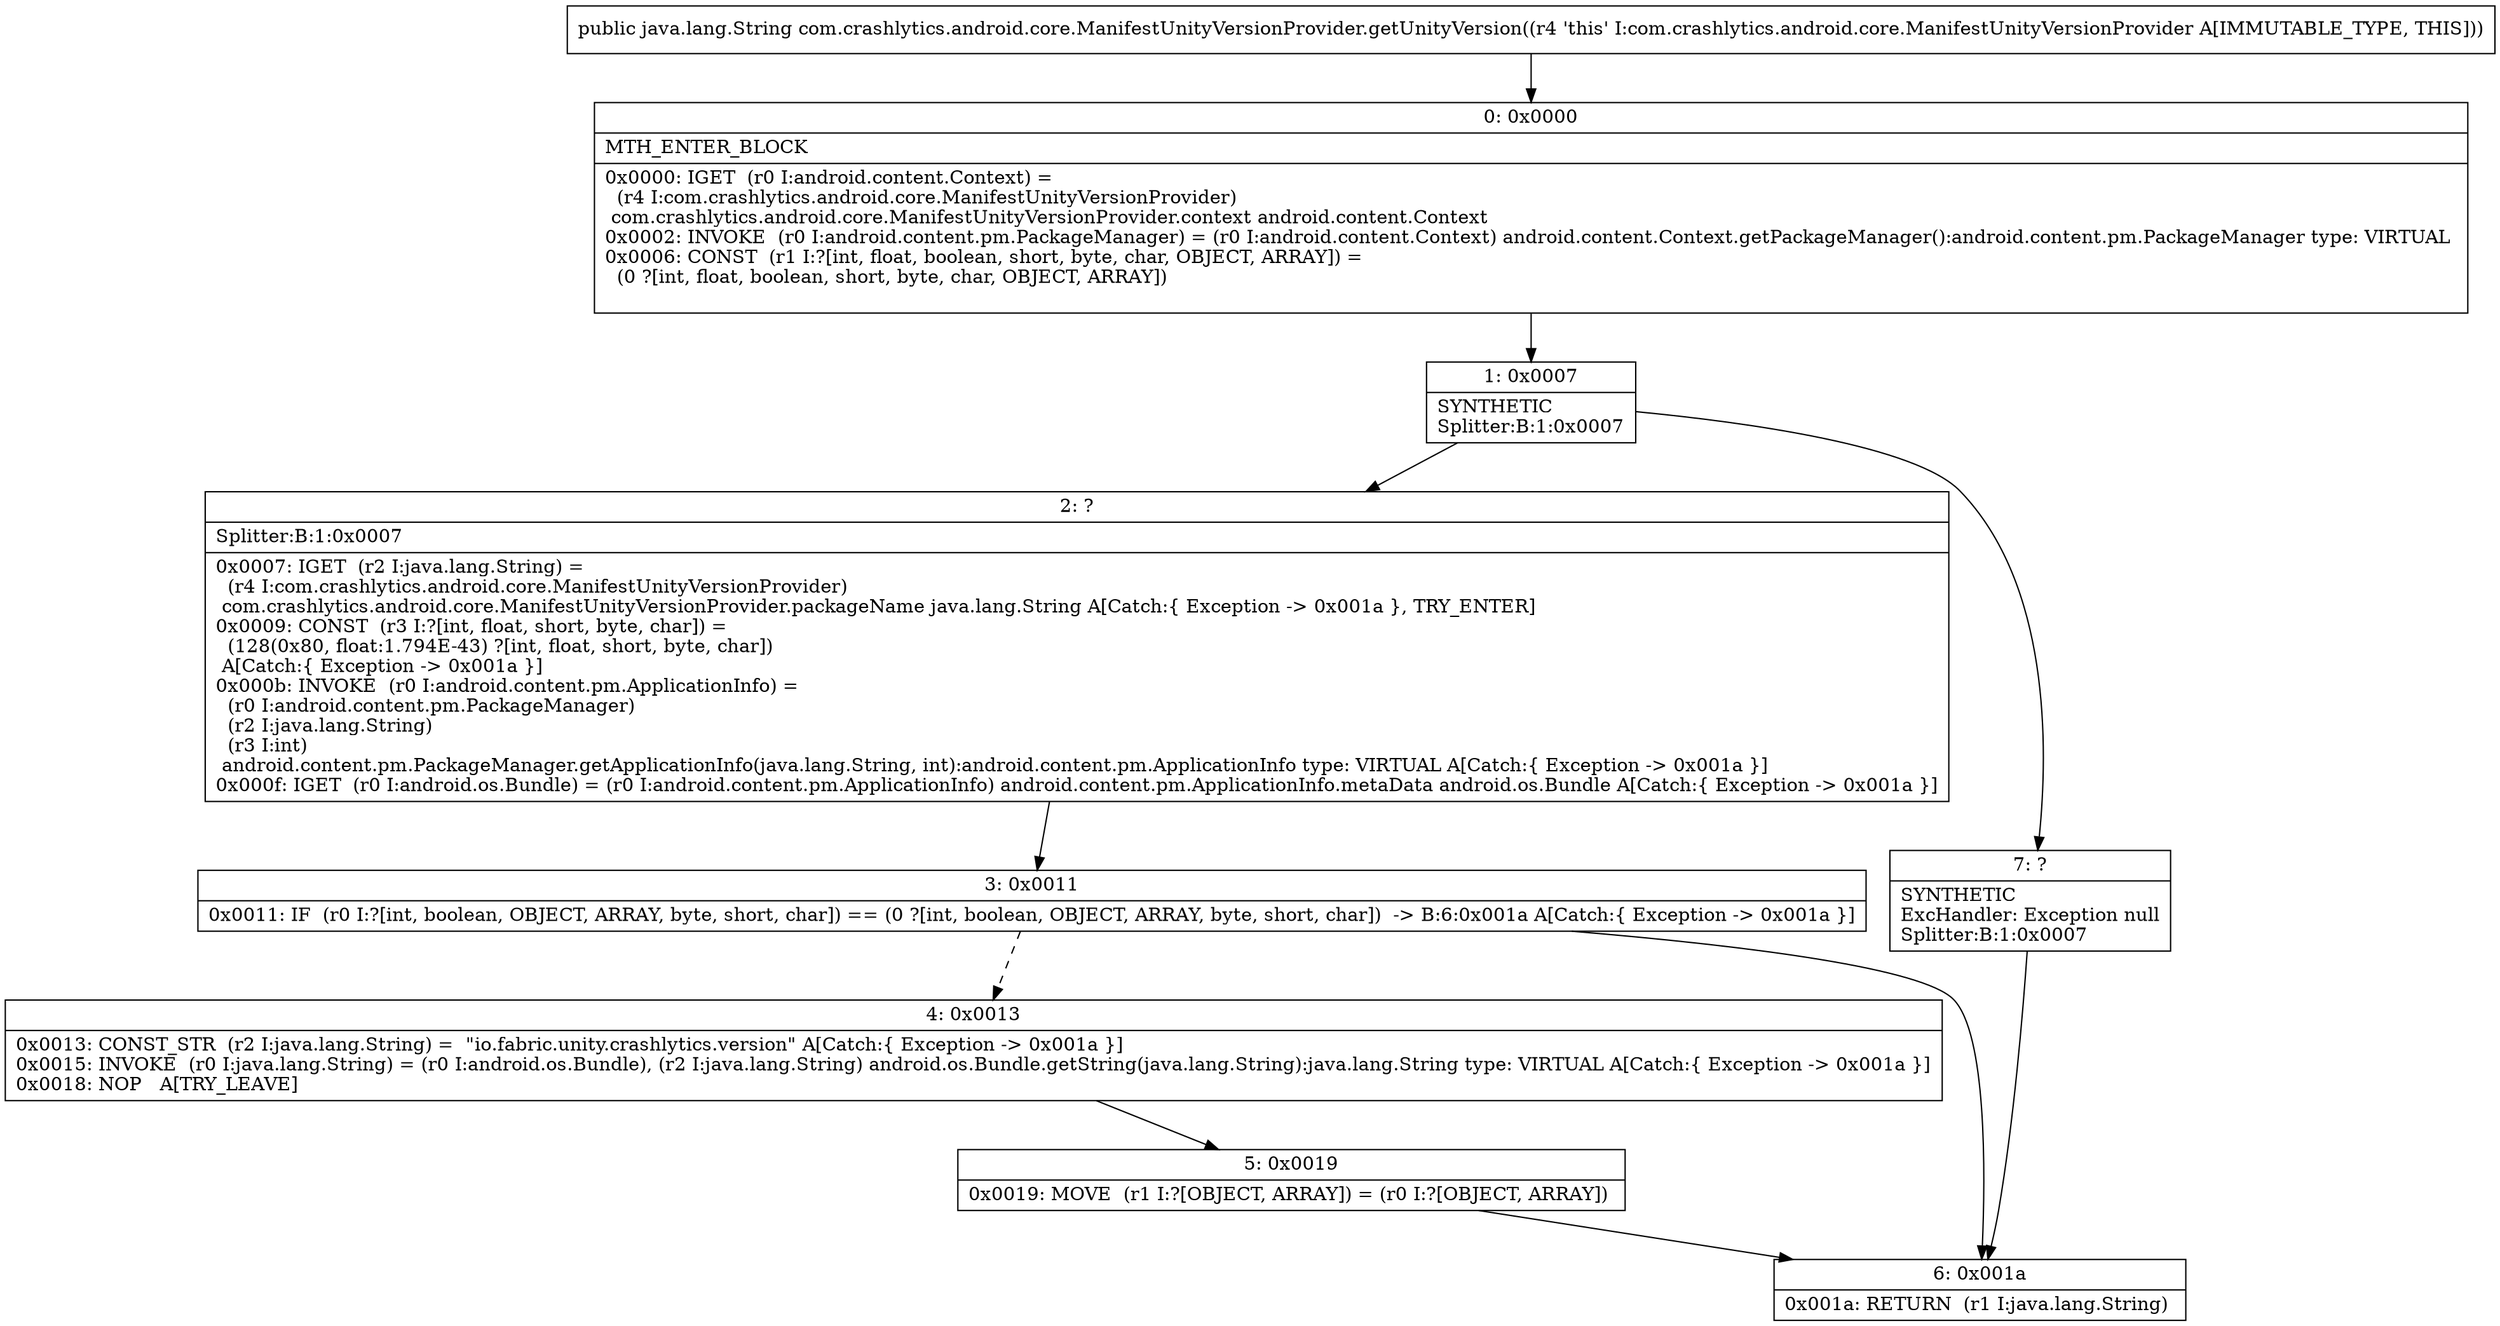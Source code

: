 digraph "CFG forcom.crashlytics.android.core.ManifestUnityVersionProvider.getUnityVersion()Ljava\/lang\/String;" {
Node_0 [shape=record,label="{0\:\ 0x0000|MTH_ENTER_BLOCK\l|0x0000: IGET  (r0 I:android.content.Context) = \l  (r4 I:com.crashlytics.android.core.ManifestUnityVersionProvider)\l com.crashlytics.android.core.ManifestUnityVersionProvider.context android.content.Context \l0x0002: INVOKE  (r0 I:android.content.pm.PackageManager) = (r0 I:android.content.Context) android.content.Context.getPackageManager():android.content.pm.PackageManager type: VIRTUAL \l0x0006: CONST  (r1 I:?[int, float, boolean, short, byte, char, OBJECT, ARRAY]) = \l  (0 ?[int, float, boolean, short, byte, char, OBJECT, ARRAY])\l \l}"];
Node_1 [shape=record,label="{1\:\ 0x0007|SYNTHETIC\lSplitter:B:1:0x0007\l}"];
Node_2 [shape=record,label="{2\:\ ?|Splitter:B:1:0x0007\l|0x0007: IGET  (r2 I:java.lang.String) = \l  (r4 I:com.crashlytics.android.core.ManifestUnityVersionProvider)\l com.crashlytics.android.core.ManifestUnityVersionProvider.packageName java.lang.String A[Catch:\{ Exception \-\> 0x001a \}, TRY_ENTER]\l0x0009: CONST  (r3 I:?[int, float, short, byte, char]) = \l  (128(0x80, float:1.794E\-43) ?[int, float, short, byte, char])\l A[Catch:\{ Exception \-\> 0x001a \}]\l0x000b: INVOKE  (r0 I:android.content.pm.ApplicationInfo) = \l  (r0 I:android.content.pm.PackageManager)\l  (r2 I:java.lang.String)\l  (r3 I:int)\l android.content.pm.PackageManager.getApplicationInfo(java.lang.String, int):android.content.pm.ApplicationInfo type: VIRTUAL A[Catch:\{ Exception \-\> 0x001a \}]\l0x000f: IGET  (r0 I:android.os.Bundle) = (r0 I:android.content.pm.ApplicationInfo) android.content.pm.ApplicationInfo.metaData android.os.Bundle A[Catch:\{ Exception \-\> 0x001a \}]\l}"];
Node_3 [shape=record,label="{3\:\ 0x0011|0x0011: IF  (r0 I:?[int, boolean, OBJECT, ARRAY, byte, short, char]) == (0 ?[int, boolean, OBJECT, ARRAY, byte, short, char])  \-\> B:6:0x001a A[Catch:\{ Exception \-\> 0x001a \}]\l}"];
Node_4 [shape=record,label="{4\:\ 0x0013|0x0013: CONST_STR  (r2 I:java.lang.String) =  \"io.fabric.unity.crashlytics.version\" A[Catch:\{ Exception \-\> 0x001a \}]\l0x0015: INVOKE  (r0 I:java.lang.String) = (r0 I:android.os.Bundle), (r2 I:java.lang.String) android.os.Bundle.getString(java.lang.String):java.lang.String type: VIRTUAL A[Catch:\{ Exception \-\> 0x001a \}]\l0x0018: NOP   A[TRY_LEAVE]\l}"];
Node_5 [shape=record,label="{5\:\ 0x0019|0x0019: MOVE  (r1 I:?[OBJECT, ARRAY]) = (r0 I:?[OBJECT, ARRAY]) \l}"];
Node_6 [shape=record,label="{6\:\ 0x001a|0x001a: RETURN  (r1 I:java.lang.String) \l}"];
Node_7 [shape=record,label="{7\:\ ?|SYNTHETIC\lExcHandler: Exception null\lSplitter:B:1:0x0007\l}"];
MethodNode[shape=record,label="{public java.lang.String com.crashlytics.android.core.ManifestUnityVersionProvider.getUnityVersion((r4 'this' I:com.crashlytics.android.core.ManifestUnityVersionProvider A[IMMUTABLE_TYPE, THIS])) }"];
MethodNode -> Node_0;
Node_0 -> Node_1;
Node_1 -> Node_2;
Node_1 -> Node_7;
Node_2 -> Node_3;
Node_3 -> Node_4[style=dashed];
Node_3 -> Node_6;
Node_4 -> Node_5;
Node_5 -> Node_6;
Node_7 -> Node_6;
}

